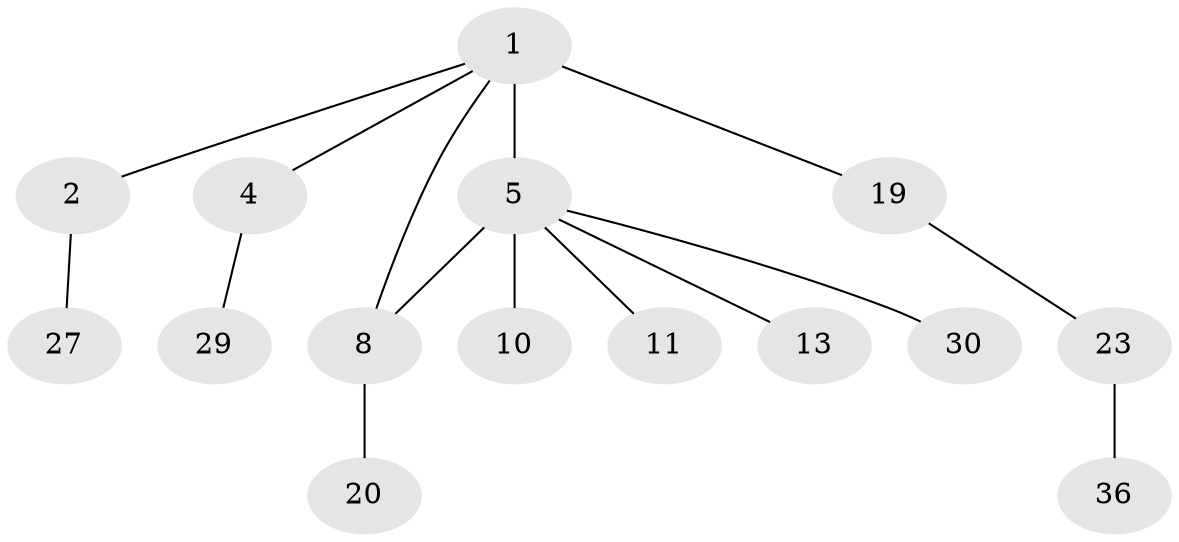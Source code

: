 // original degree distribution, {7: 0.058823529411764705, 4: 0.09803921568627451, 6: 0.0392156862745098, 2: 0.19607843137254902, 5: 0.0196078431372549, 3: 0.058823529411764705, 1: 0.5294117647058824}
// Generated by graph-tools (version 1.1) at 2025/19/03/04/25 18:19:49]
// undirected, 15 vertices, 15 edges
graph export_dot {
graph [start="1"]
  node [color=gray90,style=filled];
  1 [super="+3+40+43"];
  2 [super="+21+12+22"];
  4 [super="+16"];
  5 [super="+18+37+9+38+48+25+6"];
  8 [super="+44+15+32"];
  10 [super="+17"];
  11 [super="+28+34+26"];
  13;
  19 [super="+49+31"];
  20;
  23 [super="+46"];
  27;
  29;
  30 [super="+39"];
  36;
  1 -- 2;
  1 -- 19;
  1 -- 4;
  1 -- 8;
  1 -- 5 [weight=5];
  2 -- 27;
  4 -- 29;
  5 -- 10 [weight=2];
  5 -- 11 [weight=2];
  5 -- 13;
  5 -- 30;
  5 -- 8;
  8 -- 20;
  19 -- 23;
  23 -- 36;
}
